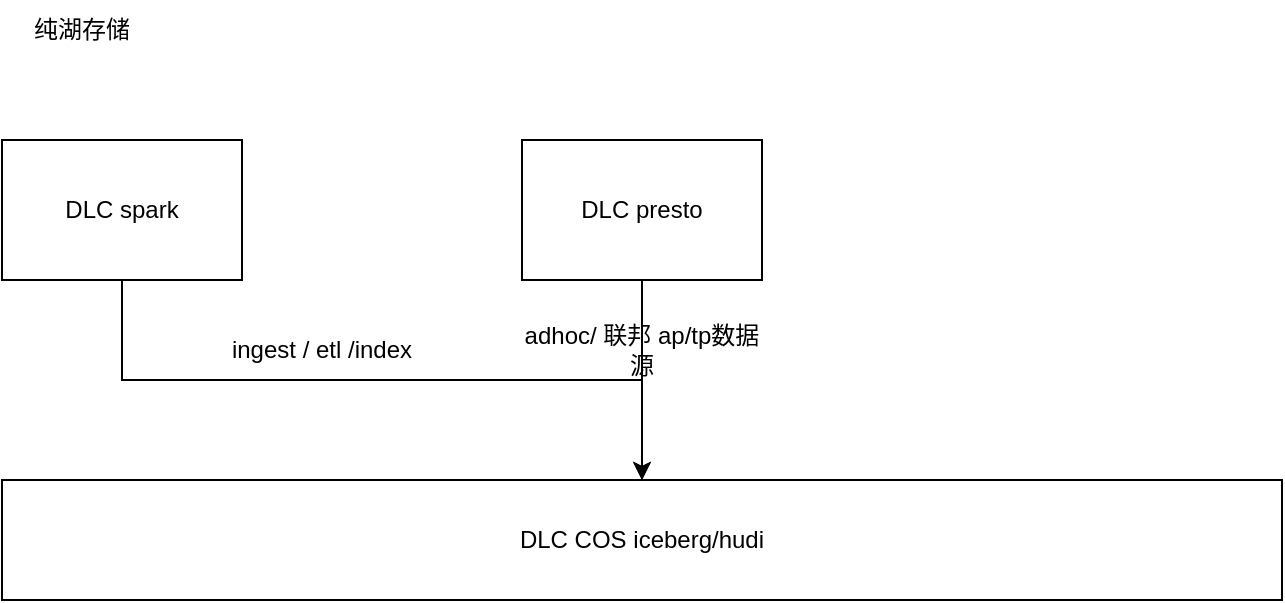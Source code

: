 <mxfile version="20.2.3" type="github">
  <diagram id="ByqBCOwQlsSOdAjhjWay" name="Page-1">
    <mxGraphModel dx="1298" dy="773" grid="1" gridSize="10" guides="1" tooltips="1" connect="1" arrows="1" fold="1" page="1" pageScale="1" pageWidth="827" pageHeight="1169" math="0" shadow="0">
      <root>
        <mxCell id="0" />
        <mxCell id="1" parent="0" />
        <mxCell id="5iqYC0vRyJse41guf9SQ-1" value="纯湖存储" style="text;html=1;strokeColor=none;fillColor=none;align=center;verticalAlign=middle;whiteSpace=wrap;rounded=0;" vertex="1" parent="1">
          <mxGeometry x="90" y="150" width="60" height="30" as="geometry" />
        </mxCell>
        <mxCell id="5iqYC0vRyJse41guf9SQ-4" style="edgeStyle=orthogonalEdgeStyle;rounded=0;orthogonalLoop=1;jettySize=auto;html=1;" edge="1" parent="1" source="5iqYC0vRyJse41guf9SQ-2" target="5iqYC0vRyJse41guf9SQ-3">
          <mxGeometry relative="1" as="geometry" />
        </mxCell>
        <mxCell id="5iqYC0vRyJse41guf9SQ-2" value="DLC spark" style="rounded=0;whiteSpace=wrap;html=1;" vertex="1" parent="1">
          <mxGeometry x="80" y="220" width="120" height="70" as="geometry" />
        </mxCell>
        <mxCell id="5iqYC0vRyJse41guf9SQ-3" value="DLC COS iceberg/hudi" style="rounded=0;whiteSpace=wrap;html=1;" vertex="1" parent="1">
          <mxGeometry x="80" y="390" width="640" height="60" as="geometry" />
        </mxCell>
        <mxCell id="5iqYC0vRyJse41guf9SQ-5" value="ingest / etl /index" style="text;html=1;strokeColor=none;fillColor=none;align=center;verticalAlign=middle;whiteSpace=wrap;rounded=0;" vertex="1" parent="1">
          <mxGeometry x="180" y="310" width="120" height="30" as="geometry" />
        </mxCell>
        <mxCell id="5iqYC0vRyJse41guf9SQ-7" style="edgeStyle=orthogonalEdgeStyle;rounded=0;orthogonalLoop=1;jettySize=auto;html=1;" edge="1" parent="1" source="5iqYC0vRyJse41guf9SQ-6" target="5iqYC0vRyJse41guf9SQ-3">
          <mxGeometry relative="1" as="geometry" />
        </mxCell>
        <mxCell id="5iqYC0vRyJse41guf9SQ-6" value="DLC presto" style="rounded=0;whiteSpace=wrap;html=1;" vertex="1" parent="1">
          <mxGeometry x="340" y="220" width="120" height="70" as="geometry" />
        </mxCell>
        <mxCell id="5iqYC0vRyJse41guf9SQ-8" value="adhoc/ 联邦 ap/tp数据源" style="text;html=1;strokeColor=none;fillColor=none;align=center;verticalAlign=middle;whiteSpace=wrap;rounded=0;" vertex="1" parent="1">
          <mxGeometry x="340" y="310" width="120" height="30" as="geometry" />
        </mxCell>
      </root>
    </mxGraphModel>
  </diagram>
</mxfile>
